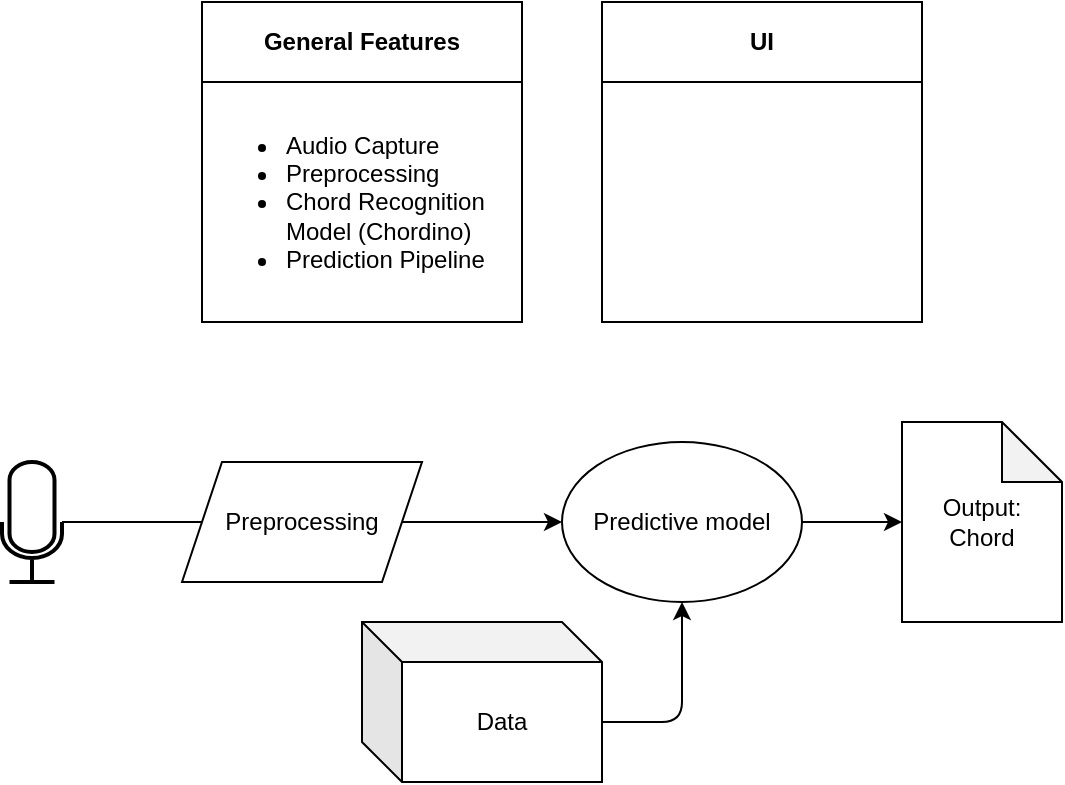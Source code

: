<mxfile>
    <diagram id="D2YD6eiiw4P0eTxcDNzh" name="Page-1">
        <mxGraphModel dx="1002" dy="563" grid="1" gridSize="10" guides="1" tooltips="1" connect="1" arrows="1" fold="1" page="1" pageScale="1" pageWidth="850" pageHeight="1100" math="0" shadow="0">
            <root>
                <mxCell id="0"/>
                <mxCell id="1" parent="0"/>
                <mxCell id="7" value="General Features" style="rounded=0;whiteSpace=wrap;html=1;fontStyle=1" vertex="1" parent="1">
                    <mxGeometry x="240" y="130" width="160" height="40" as="geometry"/>
                </mxCell>
                <mxCell id="8" value="&lt;ul&gt;&lt;li&gt;Audio Capture&lt;/li&gt;&lt;li&gt;Preprocessing&lt;/li&gt;&lt;li&gt;Chord Recognition Model (Chordino)&lt;/li&gt;&lt;li style=&quot;&quot;&gt;Prediction Pipeline&lt;/li&gt;&lt;/ul&gt;" style="rounded=0;whiteSpace=wrap;html=1;align=left;" vertex="1" parent="1">
                    <mxGeometry x="240" y="170" width="160" height="120" as="geometry"/>
                </mxCell>
                <mxCell id="9" value="&lt;b&gt;UI&lt;/b&gt;" style="rounded=0;whiteSpace=wrap;html=1;" vertex="1" parent="1">
                    <mxGeometry x="440" y="130" width="160" height="40" as="geometry"/>
                </mxCell>
                <mxCell id="10" value="" style="rounded=0;whiteSpace=wrap;html=1;" vertex="1" parent="1">
                    <mxGeometry x="440" y="170" width="160" height="120" as="geometry"/>
                </mxCell>
                <mxCell id="13" style="edgeStyle=none;html=1;endArrow=none;endFill=0;" edge="1" parent="1" source="12">
                    <mxGeometry relative="1" as="geometry">
                        <mxPoint x="240" y="390" as="targetPoint"/>
                    </mxGeometry>
                </mxCell>
                <mxCell id="12" value="" style="html=1;verticalLabelPosition=bottom;align=center;labelBackgroundColor=#ffffff;verticalAlign=top;strokeWidth=2;strokeColor=#000000;shadow=0;dashed=0;shape=mxgraph.ios7.icons.microphone;" vertex="1" parent="1">
                    <mxGeometry x="140" y="360" width="30" height="60" as="geometry"/>
                </mxCell>
                <mxCell id="14" value="Preprocessing" style="shape=parallelogram;perimeter=parallelogramPerimeter;whiteSpace=wrap;html=1;fixedSize=1;" vertex="1" parent="1">
                    <mxGeometry x="230" y="360" width="120" height="60" as="geometry"/>
                </mxCell>
                <mxCell id="19" style="edgeStyle=orthogonalEdgeStyle;html=1;entryX=0.5;entryY=1;entryDx=0;entryDy=0;exitX=0;exitY=0;exitDx=120;exitDy=50;exitPerimeter=0;" edge="1" parent="1" source="17" target="18">
                    <mxGeometry relative="1" as="geometry"/>
                </mxCell>
                <mxCell id="17" value="Data" style="shape=cube;whiteSpace=wrap;html=1;boundedLbl=1;backgroundOutline=1;darkOpacity=0.05;darkOpacity2=0.1;" vertex="1" parent="1">
                    <mxGeometry x="320" y="440" width="120" height="80" as="geometry"/>
                </mxCell>
                <mxCell id="15" style="edgeStyle=none;html=1;" edge="1" parent="1" source="14">
                    <mxGeometry relative="1" as="geometry">
                        <mxPoint x="420" y="390" as="targetPoint"/>
                    </mxGeometry>
                </mxCell>
                <mxCell id="20" style="edgeStyle=none;html=1;" edge="1" parent="1" source="18">
                    <mxGeometry relative="1" as="geometry">
                        <mxPoint x="590" y="390" as="targetPoint"/>
                    </mxGeometry>
                </mxCell>
                <mxCell id="18" value="Predictive model" style="ellipse;whiteSpace=wrap;html=1;" vertex="1" parent="1">
                    <mxGeometry x="420" y="350" width="120" height="80" as="geometry"/>
                </mxCell>
                <mxCell id="21" value="Output:&lt;div&gt;Chord&lt;/div&gt;" style="shape=note;whiteSpace=wrap;html=1;backgroundOutline=1;darkOpacity=0.05;" vertex="1" parent="1">
                    <mxGeometry x="590" y="340" width="80" height="100" as="geometry"/>
                </mxCell>
            </root>
        </mxGraphModel>
    </diagram>
</mxfile>
